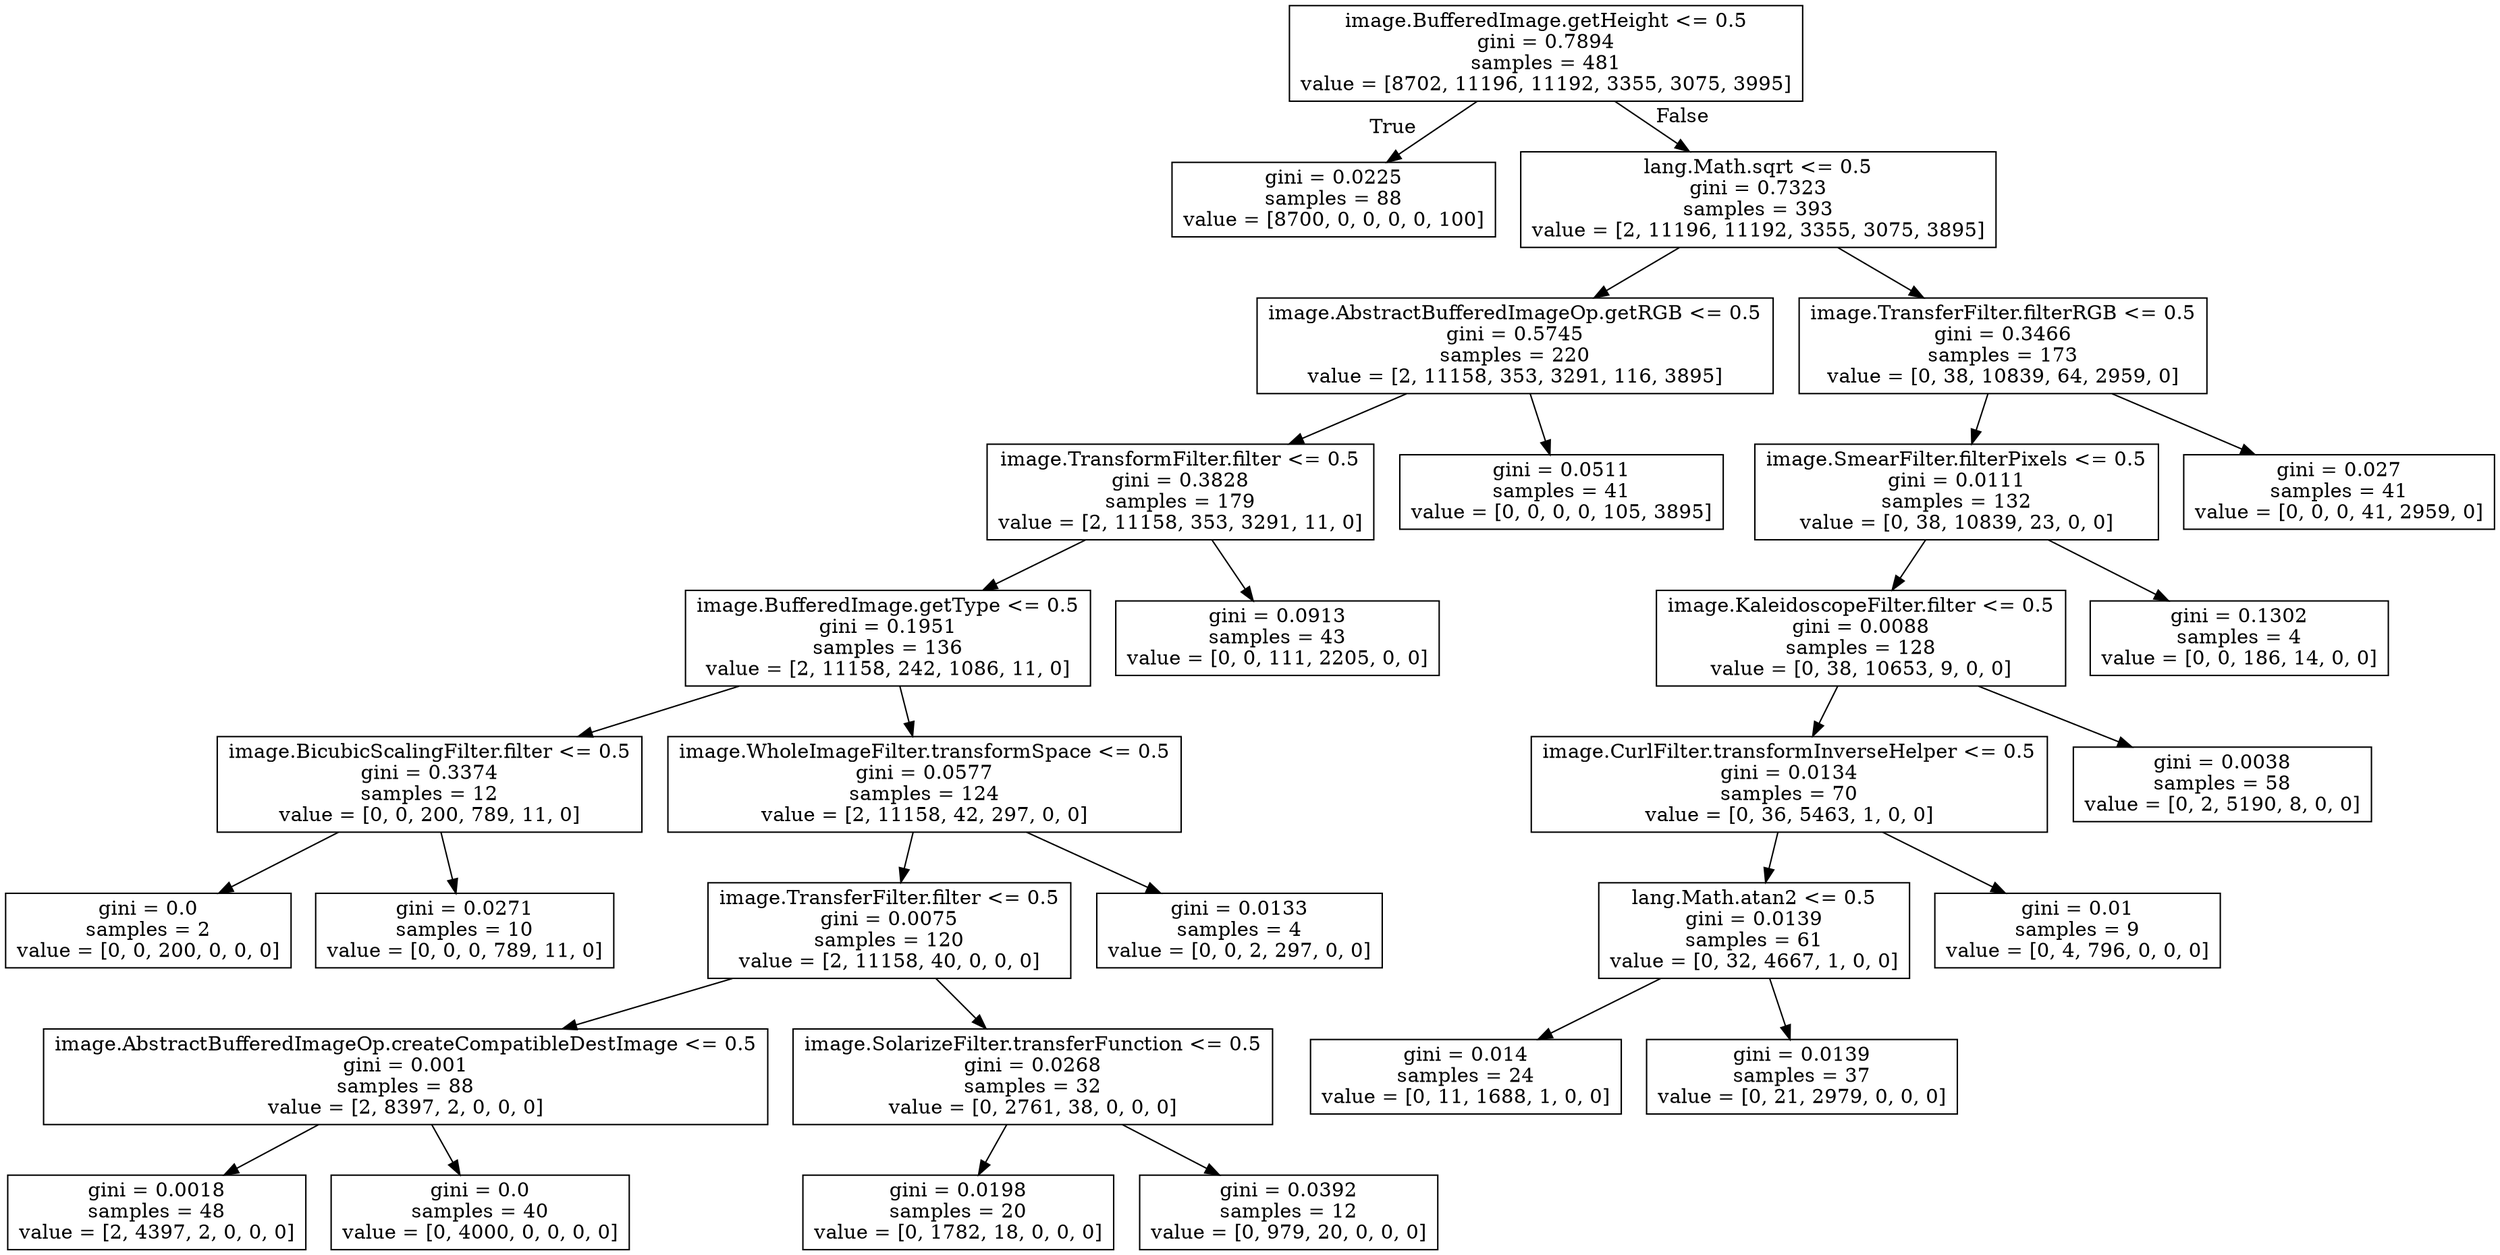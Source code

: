 digraph Tree {
node [shape=box] ;
0 [label="image.BufferedImage.getHeight <= 0.5\ngini = 0.7894\nsamples = 481\nvalue = [8702, 11196, 11192, 3355, 3075, 3995]"] ;
1 [label="gini = 0.0225\nsamples = 88\nvalue = [8700, 0, 0, 0, 0, 100]"] ;
0 -> 1 [labeldistance=2.5, labelangle=45, headlabel="True"] ;
2 [label="lang.Math.sqrt <= 0.5\ngini = 0.7323\nsamples = 393\nvalue = [2, 11196, 11192, 3355, 3075, 3895]"] ;
0 -> 2 [labeldistance=2.5, labelangle=-45, headlabel="False"] ;
3 [label="image.AbstractBufferedImageOp.getRGB <= 0.5\ngini = 0.5745\nsamples = 220\nvalue = [2, 11158, 353, 3291, 116, 3895]"] ;
2 -> 3 ;
4 [label="image.TransformFilter.filter <= 0.5\ngini = 0.3828\nsamples = 179\nvalue = [2, 11158, 353, 3291, 11, 0]"] ;
3 -> 4 ;
5 [label="image.BufferedImage.getType <= 0.5\ngini = 0.1951\nsamples = 136\nvalue = [2, 11158, 242, 1086, 11, 0]"] ;
4 -> 5 ;
6 [label="image.BicubicScalingFilter.filter <= 0.5\ngini = 0.3374\nsamples = 12\nvalue = [0, 0, 200, 789, 11, 0]"] ;
5 -> 6 ;
7 [label="gini = 0.0\nsamples = 2\nvalue = [0, 0, 200, 0, 0, 0]"] ;
6 -> 7 ;
8 [label="gini = 0.0271\nsamples = 10\nvalue = [0, 0, 0, 789, 11, 0]"] ;
6 -> 8 ;
9 [label="image.WholeImageFilter.transformSpace <= 0.5\ngini = 0.0577\nsamples = 124\nvalue = [2, 11158, 42, 297, 0, 0]"] ;
5 -> 9 ;
10 [label="image.TransferFilter.filter <= 0.5\ngini = 0.0075\nsamples = 120\nvalue = [2, 11158, 40, 0, 0, 0]"] ;
9 -> 10 ;
11 [label="image.AbstractBufferedImageOp.createCompatibleDestImage <= 0.5\ngini = 0.001\nsamples = 88\nvalue = [2, 8397, 2, 0, 0, 0]"] ;
10 -> 11 ;
12 [label="gini = 0.0018\nsamples = 48\nvalue = [2, 4397, 2, 0, 0, 0]"] ;
11 -> 12 ;
13 [label="gini = 0.0\nsamples = 40\nvalue = [0, 4000, 0, 0, 0, 0]"] ;
11 -> 13 ;
14 [label="image.SolarizeFilter.transferFunction <= 0.5\ngini = 0.0268\nsamples = 32\nvalue = [0, 2761, 38, 0, 0, 0]"] ;
10 -> 14 ;
15 [label="gini = 0.0198\nsamples = 20\nvalue = [0, 1782, 18, 0, 0, 0]"] ;
14 -> 15 ;
16 [label="gini = 0.0392\nsamples = 12\nvalue = [0, 979, 20, 0, 0, 0]"] ;
14 -> 16 ;
17 [label="gini = 0.0133\nsamples = 4\nvalue = [0, 0, 2, 297, 0, 0]"] ;
9 -> 17 ;
18 [label="gini = 0.0913\nsamples = 43\nvalue = [0, 0, 111, 2205, 0, 0]"] ;
4 -> 18 ;
19 [label="gini = 0.0511\nsamples = 41\nvalue = [0, 0, 0, 0, 105, 3895]"] ;
3 -> 19 ;
20 [label="image.TransferFilter.filterRGB <= 0.5\ngini = 0.3466\nsamples = 173\nvalue = [0, 38, 10839, 64, 2959, 0]"] ;
2 -> 20 ;
21 [label="image.SmearFilter.filterPixels <= 0.5\ngini = 0.0111\nsamples = 132\nvalue = [0, 38, 10839, 23, 0, 0]"] ;
20 -> 21 ;
22 [label="image.KaleidoscopeFilter.filter <= 0.5\ngini = 0.0088\nsamples = 128\nvalue = [0, 38, 10653, 9, 0, 0]"] ;
21 -> 22 ;
23 [label="image.CurlFilter.transformInverseHelper <= 0.5\ngini = 0.0134\nsamples = 70\nvalue = [0, 36, 5463, 1, 0, 0]"] ;
22 -> 23 ;
24 [label="lang.Math.atan2 <= 0.5\ngini = 0.0139\nsamples = 61\nvalue = [0, 32, 4667, 1, 0, 0]"] ;
23 -> 24 ;
25 [label="gini = 0.014\nsamples = 24\nvalue = [0, 11, 1688, 1, 0, 0]"] ;
24 -> 25 ;
26 [label="gini = 0.0139\nsamples = 37\nvalue = [0, 21, 2979, 0, 0, 0]"] ;
24 -> 26 ;
27 [label="gini = 0.01\nsamples = 9\nvalue = [0, 4, 796, 0, 0, 0]"] ;
23 -> 27 ;
28 [label="gini = 0.0038\nsamples = 58\nvalue = [0, 2, 5190, 8, 0, 0]"] ;
22 -> 28 ;
29 [label="gini = 0.1302\nsamples = 4\nvalue = [0, 0, 186, 14, 0, 0]"] ;
21 -> 29 ;
30 [label="gini = 0.027\nsamples = 41\nvalue = [0, 0, 0, 41, 2959, 0]"] ;
20 -> 30 ;
}